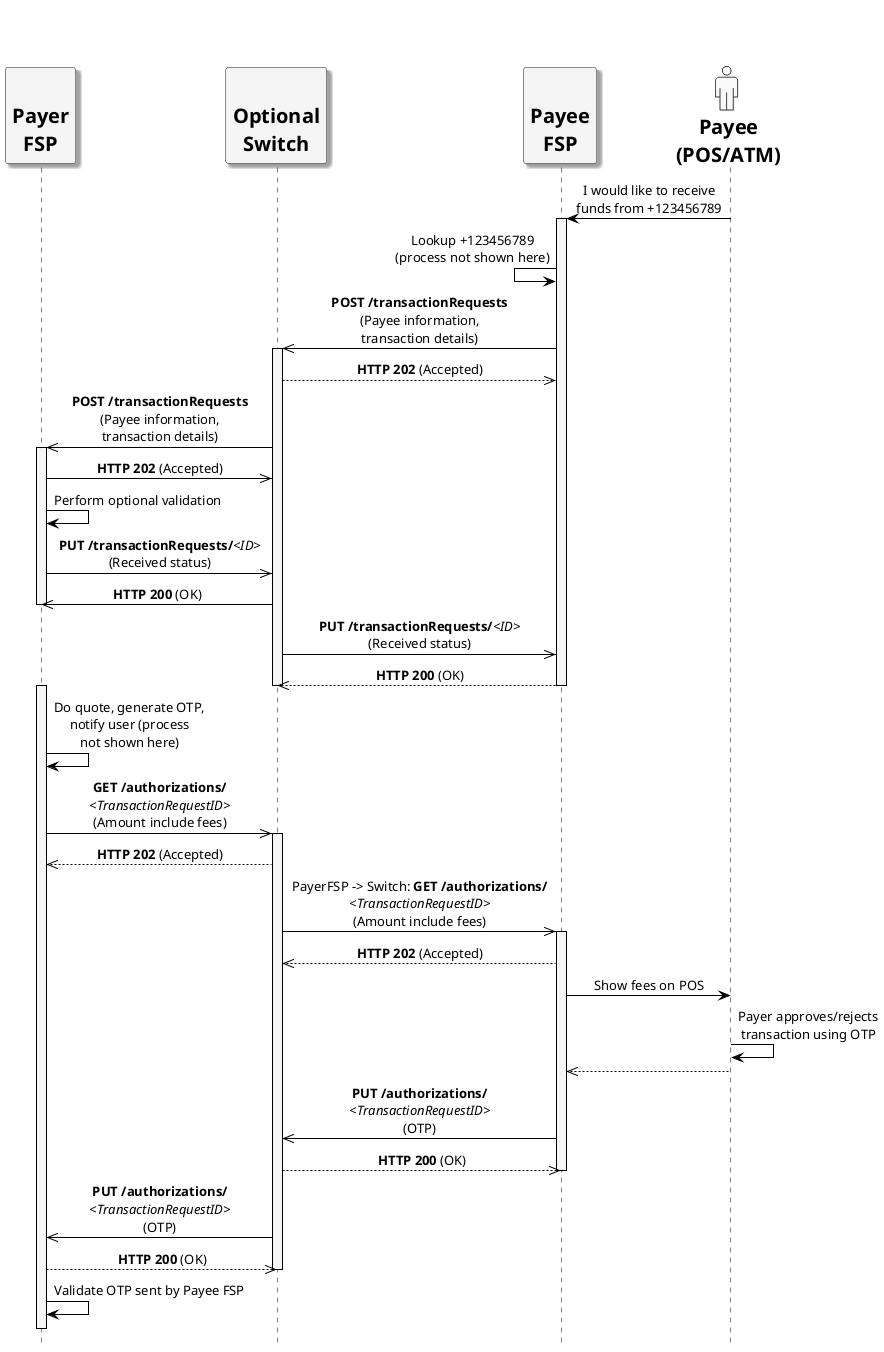 /'*****
License
--------------
Copyright © 2017 Bill & Melinda Gates Foundation
The Mojaloop files are made available by the Bill & Melinda Gates Foundation under the Apache License, Version 2.0 (the "License") and you may not use these files except in compliance with the License. You may obtain a copy of the License at
http://www.apache.org/licenses/LICENSE-2.0
Unless required by applicable law or agreed to in writing, the Mojaloop files are distributed on an "AS IS" BASIS, WITHOUT WARRANTIES OR CONDITIONS OF ANY KIND, either express or implied. See the License for the specific language governing permissions and limitations under the License.
Contributors
--------------
This is the official list of the Mojaloop project contributors for this file.
Names of the original copyright holders (individuals or organizations)
should be listed with a '*' in the first column. People who have
contributed from an organization can be listed under the organization
that actually holds the copyright for their contributions (see the
Gates Foundation organization for an example). Those individuals should have
their names indented and be marked with a '-'. Email address can be added
optionally within square brackets <email>.
* Gates Foundation
- Name Surname <name.surname@gatesfoundation.com>

* Henk Kodde <henk.kodde@modusbox.com>
--------------
******'/

@startuml

' define actor image
sprite $actor [25x48/16] {
  0000000000010000000000000
  0000000006CAC910000000000
  0000000095101292000000000
  0000000651000119000000000
  0000000B10000018400000000
  0000001A10000016600000000
  0000000B10000017510000000
  000000083100001A210000000
  0000000191000176110000000
  000000003A866A61100000000
  0000000000466211100000000
  0003333333334443333310000
  0088888888888888888892000
  0821111111111111111118200
  8311111111111111111111A00
  A111111111111111111111A20
  A111111111111111111111A20
  A111111111111111111111A20
  A111111111111111111111A20
  A111111111111111111111A20
  A111111111111111111111A20
  A111111111111111111111A20
  A111111111111111111111A20
  A111551111111111138111A20
  A111661111111111139111A20
  A211661111111111139111A20
  A211661111111111139111A20
  A211661111161111139111A20
  A2116611111A2111139111A20
  A2116611111A2111139111A20
  A2116611111A2111139111A20
  A7669611111A211113A666B20
  36669611111A211113A666610
  00016611111A2111139111110
  00006611111A2111139100000
  00006611111A2111139100000
  00006611111A2111139100000
  00006611111A2111139100000
  00006611111A2111139100000
  00006611111A2111139100000
  00006611111A2111139100000
  00006611111A2111139100000
  00006611111A2111139100000
  00006611111A2111139100000
  00006966666B7666679100000
  0000266666666666664100000
  0000000111111111111100000
  0000000000000000000000000
}

' declaring skinparam
skinparam sequenceMessageAlign center
skinparam shadowing false
skinparam defaultFontName Verdana
skinparam monochrome true
skinparam SequenceLifeLineBackgroundColor WhiteSmoke
skinparam SequenceLifeLineBorderColor Black
skinparam ActorFontStyle Bold
skinparam ActorFontSize 20
skinparam ParticipantFontStyle Bold
skinparam ParticipantFontSize 20
skinparam ParticipantBackgroundColor WhiteSmoke
skinparam ArrowColor Black

skinparam actor {
  Bordercolor none
  Backgroundcolor none
  shadowing false
}

skinparam participant {
  shadowing true
}

hide footbox

' declare title
' title Example process for resource /authorizations

' Actor Keys:
' participant - FSP(Payee) and Switch
' actor - Payee/Payer(POS/ATM)

' declare actors
'actor "<$actor>\nPayer" as Payer
participant "\nPayer\nFSP" as PayerFSP
participant "\nOptional\nSwitch" as Switch
participant "\nPayee\nFSP" as PayeeFSP
actor "<$actor>\nPayee\n(POS/ATM)" as Payee

' start flow
PayeeFSP <- Payee: I would like to receive\nfunds from +123456789
activate PayeeFSP
PayeeFSP <- PayeeFSP: Lookup +123456789\n(process not shown here)
Switch <<- PayeeFSP: **POST /transactionRequests**\n(Payee information,\ntransaction details)
activate Switch
Switch -->> PayeeFSP: **HTTP 202** (Accepted)
PayerFSP <<- Switch: **POST /transactionRequests**\n(Payee information,\ntransaction details)
activate PayerFSP
PayerFSP ->> Switch: **HTTP 202** (Accepted)
PayerFSP -> PayerFSP: Perform optional validation
PayerFSP ->> Switch: **PUT /transactionRequests/**<i><ID></i>\n(Received status)
PayerFSP <<- Switch: **HTTP 200** (OK)
deactivate PayerFSP
Switch ->> PayeeFSP: **PUT /transactionRequests/**<i><ID></i>\n(Received status)
Switch <<-- PayeeFSP: **HTTP 200** (OK)
deactivate Switch
deactivate PayeeFSP
activate PayerFSP
PayerFSP -> PayerFSP: Do quote, generate OTP,\nnotify user (process\nnot shown here)
PayerFSP ->> Switch: **GET /authorizations/**\n<i><TransactionRequestID></i>\n(Amount include fees)
activate Switch
PayerFSP <<-- Switch: **HTTP 202** (Accepted)
Switch ->> PayeeFSP: PayerFSP -> Switch: **GET /authorizations/**\n<i><TransactionRequestID></i>\n(Amount include fees)
activate PayeeFSP
Switch <<-- PayeeFSP: **HTTP 202** (Accepted)
PayeeFSP -> Payee: Show fees on POS
Payee -> Payee: Payer approves/rejects\ntransaction using OTP
PayeeFSP <<-- Payee:
Switch <<- PayeeFSP: **PUT /authorizations/**\n<i><TransactionRequestID></i>\n(OTP)
Switch -->> PayeeFSP: **HTTP 200** (OK)
deactivate PayeeFSP
PayerFSP <<- Switch: **PUT /authorizations/**\n<i><TransactionRequestID></i>\n(OTP)
PayerFSP -->> Switch: **HTTP 200** (OK)
deactivate Switch
PayerFSP -> PayerFSP: Validate OTP sent by Payee FSP
PayerFSP -[hidden]> Switch
deactivate PayerFSP
@enduml
